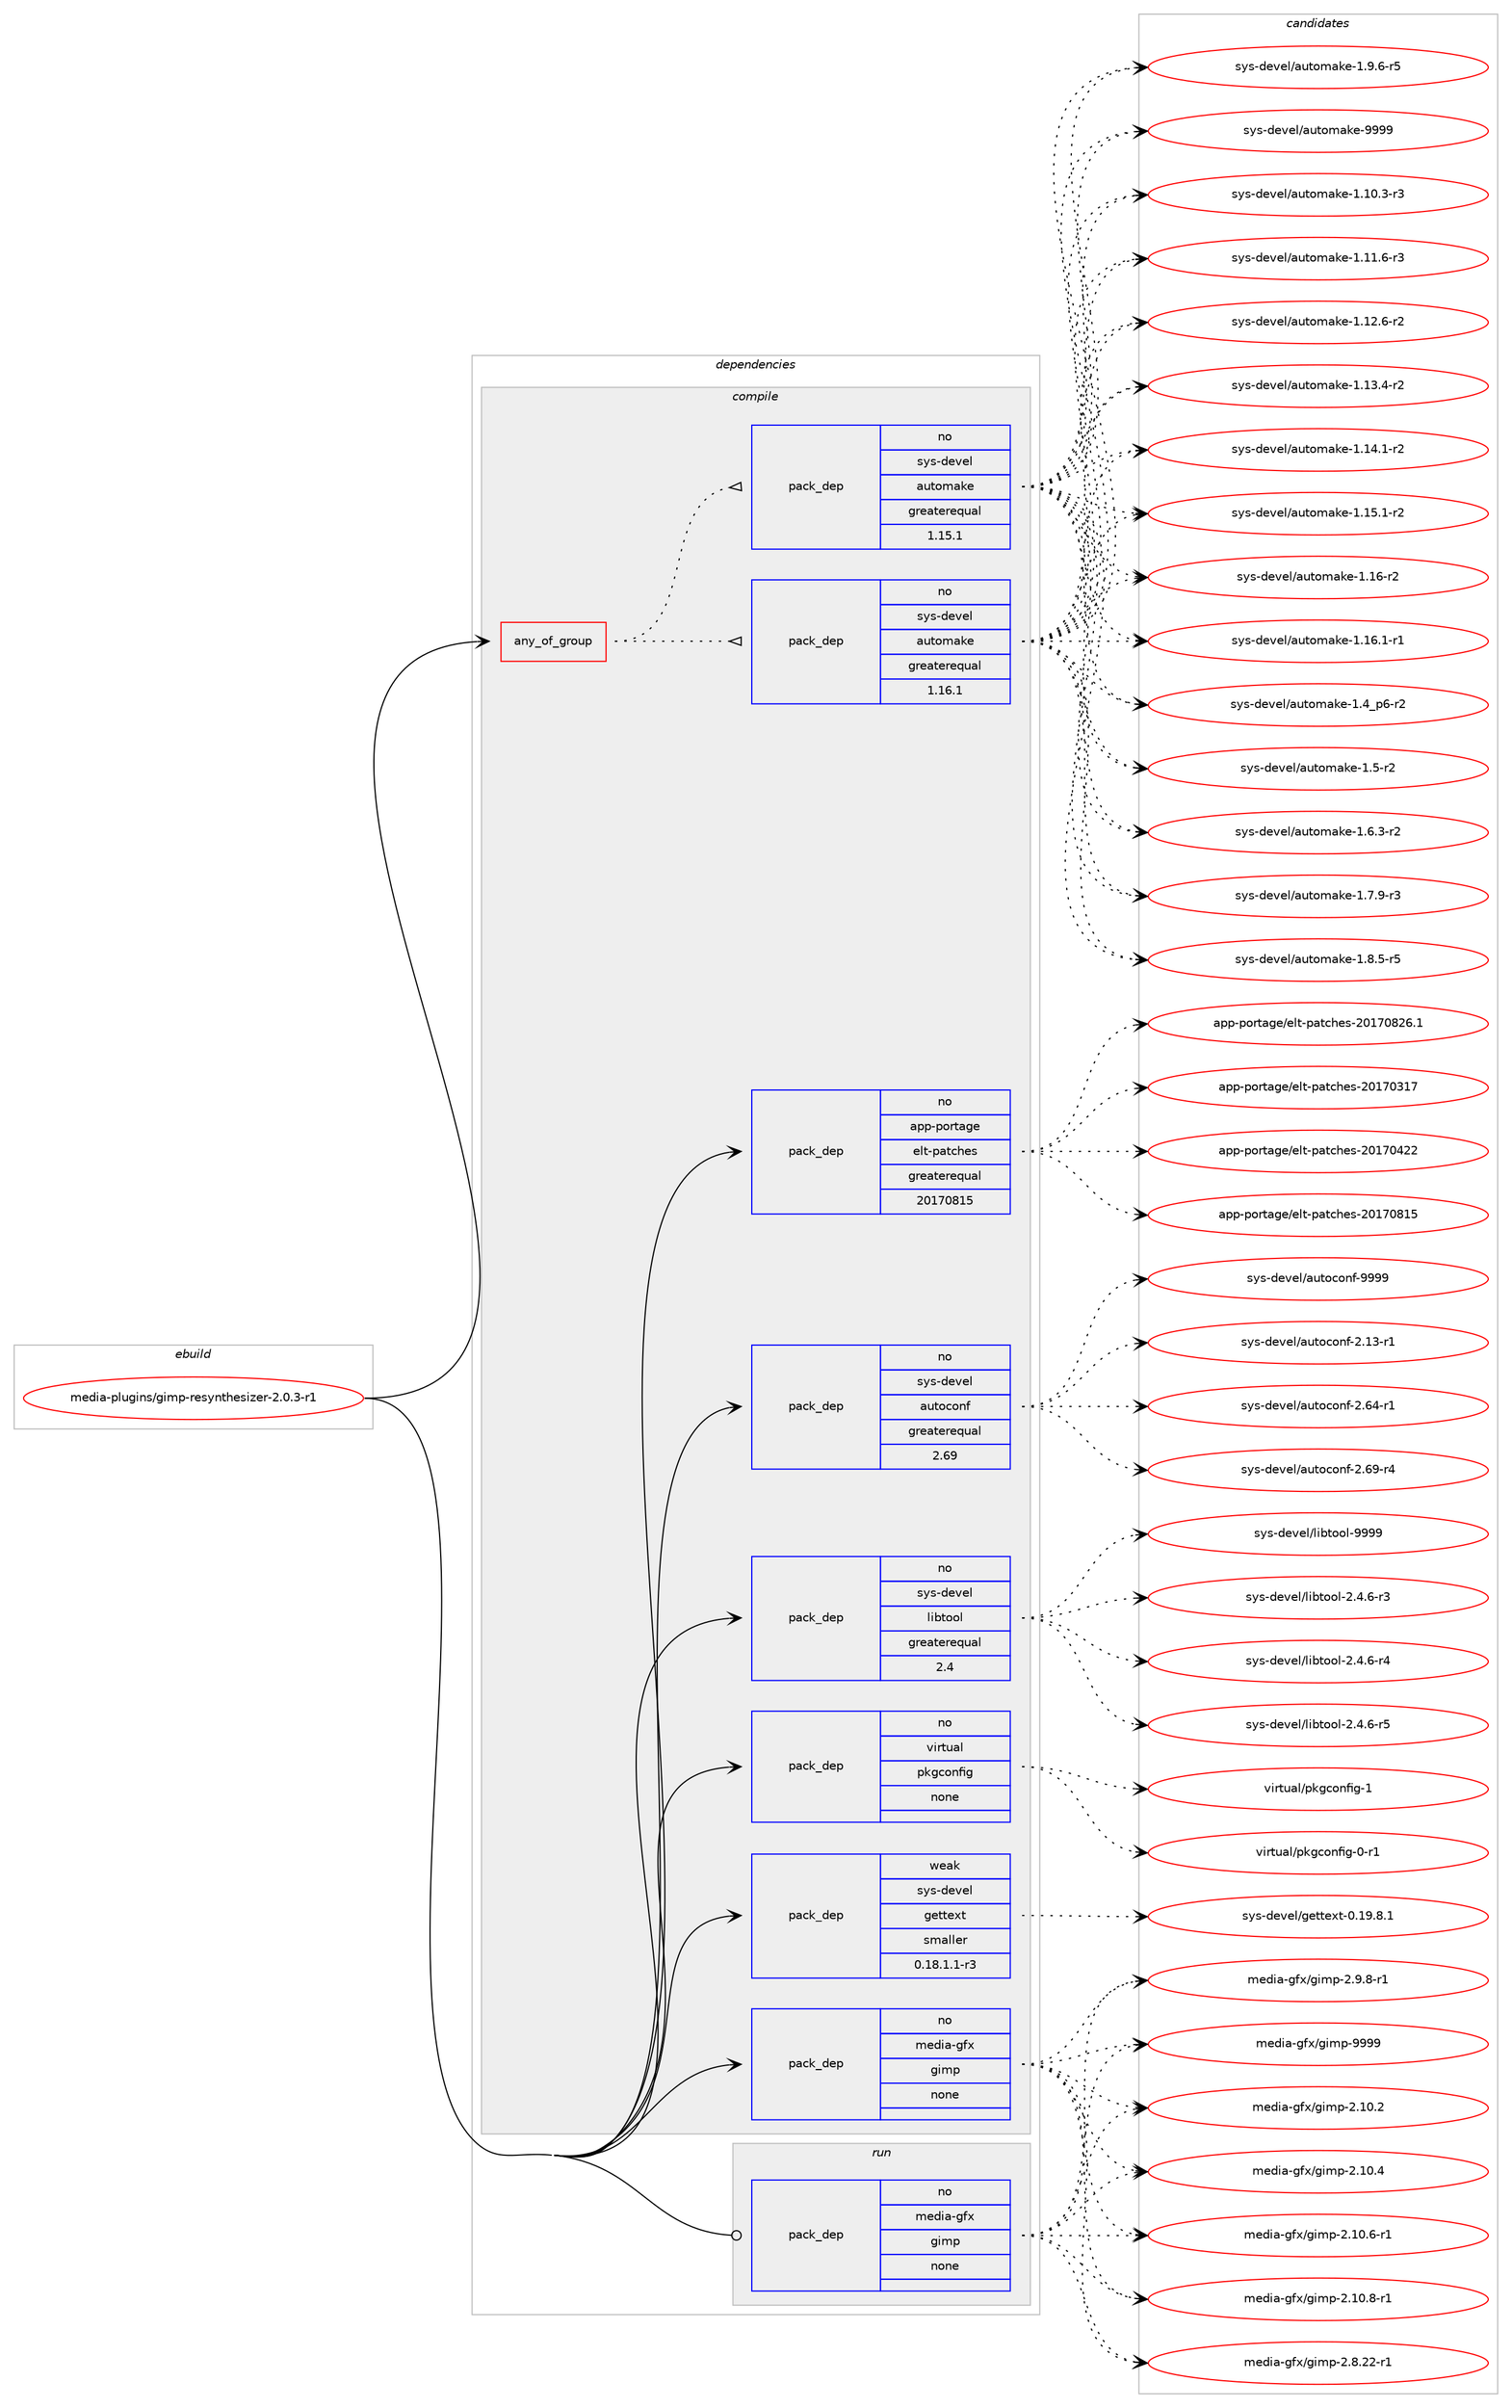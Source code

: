 digraph prolog {

# *************
# Graph options
# *************

newrank=true;
concentrate=true;
compound=true;
graph [rankdir=LR,fontname=Helvetica,fontsize=10,ranksep=1.5];#, ranksep=2.5, nodesep=0.2];
edge  [arrowhead=vee];
node  [fontname=Helvetica,fontsize=10];

# **********
# The ebuild
# **********

subgraph cluster_leftcol {
color=gray;
rank=same;
label=<<i>ebuild</i>>;
id [label="media-plugins/gimp-resynthesizer-2.0.3-r1", color=red, width=4, href="../media-plugins/gimp-resynthesizer-2.0.3-r1.svg"];
}

# ****************
# The dependencies
# ****************

subgraph cluster_midcol {
color=gray;
label=<<i>dependencies</i>>;
subgraph cluster_compile {
fillcolor="#eeeeee";
style=filled;
label=<<i>compile</i>>;
subgraph any25362 {
dependency1619660 [label=<<TABLE BORDER="0" CELLBORDER="1" CELLSPACING="0" CELLPADDING="4"><TR><TD CELLPADDING="10">any_of_group</TD></TR></TABLE>>, shape=none, color=red];subgraph pack1157228 {
dependency1619661 [label=<<TABLE BORDER="0" CELLBORDER="1" CELLSPACING="0" CELLPADDING="4" WIDTH="220"><TR><TD ROWSPAN="6" CELLPADDING="30">pack_dep</TD></TR><TR><TD WIDTH="110">no</TD></TR><TR><TD>sys-devel</TD></TR><TR><TD>automake</TD></TR><TR><TD>greaterequal</TD></TR><TR><TD>1.16.1</TD></TR></TABLE>>, shape=none, color=blue];
}
dependency1619660:e -> dependency1619661:w [weight=20,style="dotted",arrowhead="oinv"];
subgraph pack1157229 {
dependency1619662 [label=<<TABLE BORDER="0" CELLBORDER="1" CELLSPACING="0" CELLPADDING="4" WIDTH="220"><TR><TD ROWSPAN="6" CELLPADDING="30">pack_dep</TD></TR><TR><TD WIDTH="110">no</TD></TR><TR><TD>sys-devel</TD></TR><TR><TD>automake</TD></TR><TR><TD>greaterequal</TD></TR><TR><TD>1.15.1</TD></TR></TABLE>>, shape=none, color=blue];
}
dependency1619660:e -> dependency1619662:w [weight=20,style="dotted",arrowhead="oinv"];
}
id:e -> dependency1619660:w [weight=20,style="solid",arrowhead="vee"];
subgraph pack1157230 {
dependency1619663 [label=<<TABLE BORDER="0" CELLBORDER="1" CELLSPACING="0" CELLPADDING="4" WIDTH="220"><TR><TD ROWSPAN="6" CELLPADDING="30">pack_dep</TD></TR><TR><TD WIDTH="110">no</TD></TR><TR><TD>app-portage</TD></TR><TR><TD>elt-patches</TD></TR><TR><TD>greaterequal</TD></TR><TR><TD>20170815</TD></TR></TABLE>>, shape=none, color=blue];
}
id:e -> dependency1619663:w [weight=20,style="solid",arrowhead="vee"];
subgraph pack1157231 {
dependency1619664 [label=<<TABLE BORDER="0" CELLBORDER="1" CELLSPACING="0" CELLPADDING="4" WIDTH="220"><TR><TD ROWSPAN="6" CELLPADDING="30">pack_dep</TD></TR><TR><TD WIDTH="110">no</TD></TR><TR><TD>media-gfx</TD></TR><TR><TD>gimp</TD></TR><TR><TD>none</TD></TR><TR><TD></TD></TR></TABLE>>, shape=none, color=blue];
}
id:e -> dependency1619664:w [weight=20,style="solid",arrowhead="vee"];
subgraph pack1157232 {
dependency1619665 [label=<<TABLE BORDER="0" CELLBORDER="1" CELLSPACING="0" CELLPADDING="4" WIDTH="220"><TR><TD ROWSPAN="6" CELLPADDING="30">pack_dep</TD></TR><TR><TD WIDTH="110">no</TD></TR><TR><TD>sys-devel</TD></TR><TR><TD>autoconf</TD></TR><TR><TD>greaterequal</TD></TR><TR><TD>2.69</TD></TR></TABLE>>, shape=none, color=blue];
}
id:e -> dependency1619665:w [weight=20,style="solid",arrowhead="vee"];
subgraph pack1157233 {
dependency1619666 [label=<<TABLE BORDER="0" CELLBORDER="1" CELLSPACING="0" CELLPADDING="4" WIDTH="220"><TR><TD ROWSPAN="6" CELLPADDING="30">pack_dep</TD></TR><TR><TD WIDTH="110">no</TD></TR><TR><TD>sys-devel</TD></TR><TR><TD>libtool</TD></TR><TR><TD>greaterequal</TD></TR><TR><TD>2.4</TD></TR></TABLE>>, shape=none, color=blue];
}
id:e -> dependency1619666:w [weight=20,style="solid",arrowhead="vee"];
subgraph pack1157234 {
dependency1619667 [label=<<TABLE BORDER="0" CELLBORDER="1" CELLSPACING="0" CELLPADDING="4" WIDTH="220"><TR><TD ROWSPAN="6" CELLPADDING="30">pack_dep</TD></TR><TR><TD WIDTH="110">no</TD></TR><TR><TD>virtual</TD></TR><TR><TD>pkgconfig</TD></TR><TR><TD>none</TD></TR><TR><TD></TD></TR></TABLE>>, shape=none, color=blue];
}
id:e -> dependency1619667:w [weight=20,style="solid",arrowhead="vee"];
subgraph pack1157235 {
dependency1619668 [label=<<TABLE BORDER="0" CELLBORDER="1" CELLSPACING="0" CELLPADDING="4" WIDTH="220"><TR><TD ROWSPAN="6" CELLPADDING="30">pack_dep</TD></TR><TR><TD WIDTH="110">weak</TD></TR><TR><TD>sys-devel</TD></TR><TR><TD>gettext</TD></TR><TR><TD>smaller</TD></TR><TR><TD>0.18.1.1-r3</TD></TR></TABLE>>, shape=none, color=blue];
}
id:e -> dependency1619668:w [weight=20,style="solid",arrowhead="vee"];
}
subgraph cluster_compileandrun {
fillcolor="#eeeeee";
style=filled;
label=<<i>compile and run</i>>;
}
subgraph cluster_run {
fillcolor="#eeeeee";
style=filled;
label=<<i>run</i>>;
subgraph pack1157236 {
dependency1619669 [label=<<TABLE BORDER="0" CELLBORDER="1" CELLSPACING="0" CELLPADDING="4" WIDTH="220"><TR><TD ROWSPAN="6" CELLPADDING="30">pack_dep</TD></TR><TR><TD WIDTH="110">no</TD></TR><TR><TD>media-gfx</TD></TR><TR><TD>gimp</TD></TR><TR><TD>none</TD></TR><TR><TD></TD></TR></TABLE>>, shape=none, color=blue];
}
id:e -> dependency1619669:w [weight=20,style="solid",arrowhead="odot"];
}
}

# **************
# The candidates
# **************

subgraph cluster_choices {
rank=same;
color=gray;
label=<<i>candidates</i>>;

subgraph choice1157228 {
color=black;
nodesep=1;
choice11512111545100101118101108479711711611110997107101454946494846514511451 [label="sys-devel/automake-1.10.3-r3", color=red, width=4,href="../sys-devel/automake-1.10.3-r3.svg"];
choice11512111545100101118101108479711711611110997107101454946494946544511451 [label="sys-devel/automake-1.11.6-r3", color=red, width=4,href="../sys-devel/automake-1.11.6-r3.svg"];
choice11512111545100101118101108479711711611110997107101454946495046544511450 [label="sys-devel/automake-1.12.6-r2", color=red, width=4,href="../sys-devel/automake-1.12.6-r2.svg"];
choice11512111545100101118101108479711711611110997107101454946495146524511450 [label="sys-devel/automake-1.13.4-r2", color=red, width=4,href="../sys-devel/automake-1.13.4-r2.svg"];
choice11512111545100101118101108479711711611110997107101454946495246494511450 [label="sys-devel/automake-1.14.1-r2", color=red, width=4,href="../sys-devel/automake-1.14.1-r2.svg"];
choice11512111545100101118101108479711711611110997107101454946495346494511450 [label="sys-devel/automake-1.15.1-r2", color=red, width=4,href="../sys-devel/automake-1.15.1-r2.svg"];
choice1151211154510010111810110847971171161111099710710145494649544511450 [label="sys-devel/automake-1.16-r2", color=red, width=4,href="../sys-devel/automake-1.16-r2.svg"];
choice11512111545100101118101108479711711611110997107101454946495446494511449 [label="sys-devel/automake-1.16.1-r1", color=red, width=4,href="../sys-devel/automake-1.16.1-r1.svg"];
choice115121115451001011181011084797117116111109971071014549465295112544511450 [label="sys-devel/automake-1.4_p6-r2", color=red, width=4,href="../sys-devel/automake-1.4_p6-r2.svg"];
choice11512111545100101118101108479711711611110997107101454946534511450 [label="sys-devel/automake-1.5-r2", color=red, width=4,href="../sys-devel/automake-1.5-r2.svg"];
choice115121115451001011181011084797117116111109971071014549465446514511450 [label="sys-devel/automake-1.6.3-r2", color=red, width=4,href="../sys-devel/automake-1.6.3-r2.svg"];
choice115121115451001011181011084797117116111109971071014549465546574511451 [label="sys-devel/automake-1.7.9-r3", color=red, width=4,href="../sys-devel/automake-1.7.9-r3.svg"];
choice115121115451001011181011084797117116111109971071014549465646534511453 [label="sys-devel/automake-1.8.5-r5", color=red, width=4,href="../sys-devel/automake-1.8.5-r5.svg"];
choice115121115451001011181011084797117116111109971071014549465746544511453 [label="sys-devel/automake-1.9.6-r5", color=red, width=4,href="../sys-devel/automake-1.9.6-r5.svg"];
choice115121115451001011181011084797117116111109971071014557575757 [label="sys-devel/automake-9999", color=red, width=4,href="../sys-devel/automake-9999.svg"];
dependency1619661:e -> choice11512111545100101118101108479711711611110997107101454946494846514511451:w [style=dotted,weight="100"];
dependency1619661:e -> choice11512111545100101118101108479711711611110997107101454946494946544511451:w [style=dotted,weight="100"];
dependency1619661:e -> choice11512111545100101118101108479711711611110997107101454946495046544511450:w [style=dotted,weight="100"];
dependency1619661:e -> choice11512111545100101118101108479711711611110997107101454946495146524511450:w [style=dotted,weight="100"];
dependency1619661:e -> choice11512111545100101118101108479711711611110997107101454946495246494511450:w [style=dotted,weight="100"];
dependency1619661:e -> choice11512111545100101118101108479711711611110997107101454946495346494511450:w [style=dotted,weight="100"];
dependency1619661:e -> choice1151211154510010111810110847971171161111099710710145494649544511450:w [style=dotted,weight="100"];
dependency1619661:e -> choice11512111545100101118101108479711711611110997107101454946495446494511449:w [style=dotted,weight="100"];
dependency1619661:e -> choice115121115451001011181011084797117116111109971071014549465295112544511450:w [style=dotted,weight="100"];
dependency1619661:e -> choice11512111545100101118101108479711711611110997107101454946534511450:w [style=dotted,weight="100"];
dependency1619661:e -> choice115121115451001011181011084797117116111109971071014549465446514511450:w [style=dotted,weight="100"];
dependency1619661:e -> choice115121115451001011181011084797117116111109971071014549465546574511451:w [style=dotted,weight="100"];
dependency1619661:e -> choice115121115451001011181011084797117116111109971071014549465646534511453:w [style=dotted,weight="100"];
dependency1619661:e -> choice115121115451001011181011084797117116111109971071014549465746544511453:w [style=dotted,weight="100"];
dependency1619661:e -> choice115121115451001011181011084797117116111109971071014557575757:w [style=dotted,weight="100"];
}
subgraph choice1157229 {
color=black;
nodesep=1;
choice11512111545100101118101108479711711611110997107101454946494846514511451 [label="sys-devel/automake-1.10.3-r3", color=red, width=4,href="../sys-devel/automake-1.10.3-r3.svg"];
choice11512111545100101118101108479711711611110997107101454946494946544511451 [label="sys-devel/automake-1.11.6-r3", color=red, width=4,href="../sys-devel/automake-1.11.6-r3.svg"];
choice11512111545100101118101108479711711611110997107101454946495046544511450 [label="sys-devel/automake-1.12.6-r2", color=red, width=4,href="../sys-devel/automake-1.12.6-r2.svg"];
choice11512111545100101118101108479711711611110997107101454946495146524511450 [label="sys-devel/automake-1.13.4-r2", color=red, width=4,href="../sys-devel/automake-1.13.4-r2.svg"];
choice11512111545100101118101108479711711611110997107101454946495246494511450 [label="sys-devel/automake-1.14.1-r2", color=red, width=4,href="../sys-devel/automake-1.14.1-r2.svg"];
choice11512111545100101118101108479711711611110997107101454946495346494511450 [label="sys-devel/automake-1.15.1-r2", color=red, width=4,href="../sys-devel/automake-1.15.1-r2.svg"];
choice1151211154510010111810110847971171161111099710710145494649544511450 [label="sys-devel/automake-1.16-r2", color=red, width=4,href="../sys-devel/automake-1.16-r2.svg"];
choice11512111545100101118101108479711711611110997107101454946495446494511449 [label="sys-devel/automake-1.16.1-r1", color=red, width=4,href="../sys-devel/automake-1.16.1-r1.svg"];
choice115121115451001011181011084797117116111109971071014549465295112544511450 [label="sys-devel/automake-1.4_p6-r2", color=red, width=4,href="../sys-devel/automake-1.4_p6-r2.svg"];
choice11512111545100101118101108479711711611110997107101454946534511450 [label="sys-devel/automake-1.5-r2", color=red, width=4,href="../sys-devel/automake-1.5-r2.svg"];
choice115121115451001011181011084797117116111109971071014549465446514511450 [label="sys-devel/automake-1.6.3-r2", color=red, width=4,href="../sys-devel/automake-1.6.3-r2.svg"];
choice115121115451001011181011084797117116111109971071014549465546574511451 [label="sys-devel/automake-1.7.9-r3", color=red, width=4,href="../sys-devel/automake-1.7.9-r3.svg"];
choice115121115451001011181011084797117116111109971071014549465646534511453 [label="sys-devel/automake-1.8.5-r5", color=red, width=4,href="../sys-devel/automake-1.8.5-r5.svg"];
choice115121115451001011181011084797117116111109971071014549465746544511453 [label="sys-devel/automake-1.9.6-r5", color=red, width=4,href="../sys-devel/automake-1.9.6-r5.svg"];
choice115121115451001011181011084797117116111109971071014557575757 [label="sys-devel/automake-9999", color=red, width=4,href="../sys-devel/automake-9999.svg"];
dependency1619662:e -> choice11512111545100101118101108479711711611110997107101454946494846514511451:w [style=dotted,weight="100"];
dependency1619662:e -> choice11512111545100101118101108479711711611110997107101454946494946544511451:w [style=dotted,weight="100"];
dependency1619662:e -> choice11512111545100101118101108479711711611110997107101454946495046544511450:w [style=dotted,weight="100"];
dependency1619662:e -> choice11512111545100101118101108479711711611110997107101454946495146524511450:w [style=dotted,weight="100"];
dependency1619662:e -> choice11512111545100101118101108479711711611110997107101454946495246494511450:w [style=dotted,weight="100"];
dependency1619662:e -> choice11512111545100101118101108479711711611110997107101454946495346494511450:w [style=dotted,weight="100"];
dependency1619662:e -> choice1151211154510010111810110847971171161111099710710145494649544511450:w [style=dotted,weight="100"];
dependency1619662:e -> choice11512111545100101118101108479711711611110997107101454946495446494511449:w [style=dotted,weight="100"];
dependency1619662:e -> choice115121115451001011181011084797117116111109971071014549465295112544511450:w [style=dotted,weight="100"];
dependency1619662:e -> choice11512111545100101118101108479711711611110997107101454946534511450:w [style=dotted,weight="100"];
dependency1619662:e -> choice115121115451001011181011084797117116111109971071014549465446514511450:w [style=dotted,weight="100"];
dependency1619662:e -> choice115121115451001011181011084797117116111109971071014549465546574511451:w [style=dotted,weight="100"];
dependency1619662:e -> choice115121115451001011181011084797117116111109971071014549465646534511453:w [style=dotted,weight="100"];
dependency1619662:e -> choice115121115451001011181011084797117116111109971071014549465746544511453:w [style=dotted,weight="100"];
dependency1619662:e -> choice115121115451001011181011084797117116111109971071014557575757:w [style=dotted,weight="100"];
}
subgraph choice1157230 {
color=black;
nodesep=1;
choice97112112451121111141169710310147101108116451129711699104101115455048495548514955 [label="app-portage/elt-patches-20170317", color=red, width=4,href="../app-portage/elt-patches-20170317.svg"];
choice97112112451121111141169710310147101108116451129711699104101115455048495548525050 [label="app-portage/elt-patches-20170422", color=red, width=4,href="../app-portage/elt-patches-20170422.svg"];
choice97112112451121111141169710310147101108116451129711699104101115455048495548564953 [label="app-portage/elt-patches-20170815", color=red, width=4,href="../app-portage/elt-patches-20170815.svg"];
choice971121124511211111411697103101471011081164511297116991041011154550484955485650544649 [label="app-portage/elt-patches-20170826.1", color=red, width=4,href="../app-portage/elt-patches-20170826.1.svg"];
dependency1619663:e -> choice97112112451121111141169710310147101108116451129711699104101115455048495548514955:w [style=dotted,weight="100"];
dependency1619663:e -> choice97112112451121111141169710310147101108116451129711699104101115455048495548525050:w [style=dotted,weight="100"];
dependency1619663:e -> choice97112112451121111141169710310147101108116451129711699104101115455048495548564953:w [style=dotted,weight="100"];
dependency1619663:e -> choice971121124511211111411697103101471011081164511297116991041011154550484955485650544649:w [style=dotted,weight="100"];
}
subgraph choice1157231 {
color=black;
nodesep=1;
choice10910110010597451031021204710310510911245504649484650 [label="media-gfx/gimp-2.10.2", color=red, width=4,href="../media-gfx/gimp-2.10.2.svg"];
choice10910110010597451031021204710310510911245504649484652 [label="media-gfx/gimp-2.10.4", color=red, width=4,href="../media-gfx/gimp-2.10.4.svg"];
choice109101100105974510310212047103105109112455046494846544511449 [label="media-gfx/gimp-2.10.6-r1", color=red, width=4,href="../media-gfx/gimp-2.10.6-r1.svg"];
choice109101100105974510310212047103105109112455046494846564511449 [label="media-gfx/gimp-2.10.8-r1", color=red, width=4,href="../media-gfx/gimp-2.10.8-r1.svg"];
choice109101100105974510310212047103105109112455046564650504511449 [label="media-gfx/gimp-2.8.22-r1", color=red, width=4,href="../media-gfx/gimp-2.8.22-r1.svg"];
choice1091011001059745103102120471031051091124550465746564511449 [label="media-gfx/gimp-2.9.8-r1", color=red, width=4,href="../media-gfx/gimp-2.9.8-r1.svg"];
choice1091011001059745103102120471031051091124557575757 [label="media-gfx/gimp-9999", color=red, width=4,href="../media-gfx/gimp-9999.svg"];
dependency1619664:e -> choice10910110010597451031021204710310510911245504649484650:w [style=dotted,weight="100"];
dependency1619664:e -> choice10910110010597451031021204710310510911245504649484652:w [style=dotted,weight="100"];
dependency1619664:e -> choice109101100105974510310212047103105109112455046494846544511449:w [style=dotted,weight="100"];
dependency1619664:e -> choice109101100105974510310212047103105109112455046494846564511449:w [style=dotted,weight="100"];
dependency1619664:e -> choice109101100105974510310212047103105109112455046564650504511449:w [style=dotted,weight="100"];
dependency1619664:e -> choice1091011001059745103102120471031051091124550465746564511449:w [style=dotted,weight="100"];
dependency1619664:e -> choice1091011001059745103102120471031051091124557575757:w [style=dotted,weight="100"];
}
subgraph choice1157232 {
color=black;
nodesep=1;
choice1151211154510010111810110847971171161119911111010245504649514511449 [label="sys-devel/autoconf-2.13-r1", color=red, width=4,href="../sys-devel/autoconf-2.13-r1.svg"];
choice1151211154510010111810110847971171161119911111010245504654524511449 [label="sys-devel/autoconf-2.64-r1", color=red, width=4,href="../sys-devel/autoconf-2.64-r1.svg"];
choice1151211154510010111810110847971171161119911111010245504654574511452 [label="sys-devel/autoconf-2.69-r4", color=red, width=4,href="../sys-devel/autoconf-2.69-r4.svg"];
choice115121115451001011181011084797117116111991111101024557575757 [label="sys-devel/autoconf-9999", color=red, width=4,href="../sys-devel/autoconf-9999.svg"];
dependency1619665:e -> choice1151211154510010111810110847971171161119911111010245504649514511449:w [style=dotted,weight="100"];
dependency1619665:e -> choice1151211154510010111810110847971171161119911111010245504654524511449:w [style=dotted,weight="100"];
dependency1619665:e -> choice1151211154510010111810110847971171161119911111010245504654574511452:w [style=dotted,weight="100"];
dependency1619665:e -> choice115121115451001011181011084797117116111991111101024557575757:w [style=dotted,weight="100"];
}
subgraph choice1157233 {
color=black;
nodesep=1;
choice1151211154510010111810110847108105981161111111084550465246544511451 [label="sys-devel/libtool-2.4.6-r3", color=red, width=4,href="../sys-devel/libtool-2.4.6-r3.svg"];
choice1151211154510010111810110847108105981161111111084550465246544511452 [label="sys-devel/libtool-2.4.6-r4", color=red, width=4,href="../sys-devel/libtool-2.4.6-r4.svg"];
choice1151211154510010111810110847108105981161111111084550465246544511453 [label="sys-devel/libtool-2.4.6-r5", color=red, width=4,href="../sys-devel/libtool-2.4.6-r5.svg"];
choice1151211154510010111810110847108105981161111111084557575757 [label="sys-devel/libtool-9999", color=red, width=4,href="../sys-devel/libtool-9999.svg"];
dependency1619666:e -> choice1151211154510010111810110847108105981161111111084550465246544511451:w [style=dotted,weight="100"];
dependency1619666:e -> choice1151211154510010111810110847108105981161111111084550465246544511452:w [style=dotted,weight="100"];
dependency1619666:e -> choice1151211154510010111810110847108105981161111111084550465246544511453:w [style=dotted,weight="100"];
dependency1619666:e -> choice1151211154510010111810110847108105981161111111084557575757:w [style=dotted,weight="100"];
}
subgraph choice1157234 {
color=black;
nodesep=1;
choice11810511411611797108471121071039911111010210510345484511449 [label="virtual/pkgconfig-0-r1", color=red, width=4,href="../virtual/pkgconfig-0-r1.svg"];
choice1181051141161179710847112107103991111101021051034549 [label="virtual/pkgconfig-1", color=red, width=4,href="../virtual/pkgconfig-1.svg"];
dependency1619667:e -> choice11810511411611797108471121071039911111010210510345484511449:w [style=dotted,weight="100"];
dependency1619667:e -> choice1181051141161179710847112107103991111101021051034549:w [style=dotted,weight="100"];
}
subgraph choice1157235 {
color=black;
nodesep=1;
choice1151211154510010111810110847103101116116101120116454846495746564649 [label="sys-devel/gettext-0.19.8.1", color=red, width=4,href="../sys-devel/gettext-0.19.8.1.svg"];
dependency1619668:e -> choice1151211154510010111810110847103101116116101120116454846495746564649:w [style=dotted,weight="100"];
}
subgraph choice1157236 {
color=black;
nodesep=1;
choice10910110010597451031021204710310510911245504649484650 [label="media-gfx/gimp-2.10.2", color=red, width=4,href="../media-gfx/gimp-2.10.2.svg"];
choice10910110010597451031021204710310510911245504649484652 [label="media-gfx/gimp-2.10.4", color=red, width=4,href="../media-gfx/gimp-2.10.4.svg"];
choice109101100105974510310212047103105109112455046494846544511449 [label="media-gfx/gimp-2.10.6-r1", color=red, width=4,href="../media-gfx/gimp-2.10.6-r1.svg"];
choice109101100105974510310212047103105109112455046494846564511449 [label="media-gfx/gimp-2.10.8-r1", color=red, width=4,href="../media-gfx/gimp-2.10.8-r1.svg"];
choice109101100105974510310212047103105109112455046564650504511449 [label="media-gfx/gimp-2.8.22-r1", color=red, width=4,href="../media-gfx/gimp-2.8.22-r1.svg"];
choice1091011001059745103102120471031051091124550465746564511449 [label="media-gfx/gimp-2.9.8-r1", color=red, width=4,href="../media-gfx/gimp-2.9.8-r1.svg"];
choice1091011001059745103102120471031051091124557575757 [label="media-gfx/gimp-9999", color=red, width=4,href="../media-gfx/gimp-9999.svg"];
dependency1619669:e -> choice10910110010597451031021204710310510911245504649484650:w [style=dotted,weight="100"];
dependency1619669:e -> choice10910110010597451031021204710310510911245504649484652:w [style=dotted,weight="100"];
dependency1619669:e -> choice109101100105974510310212047103105109112455046494846544511449:w [style=dotted,weight="100"];
dependency1619669:e -> choice109101100105974510310212047103105109112455046494846564511449:w [style=dotted,weight="100"];
dependency1619669:e -> choice109101100105974510310212047103105109112455046564650504511449:w [style=dotted,weight="100"];
dependency1619669:e -> choice1091011001059745103102120471031051091124550465746564511449:w [style=dotted,weight="100"];
dependency1619669:e -> choice1091011001059745103102120471031051091124557575757:w [style=dotted,weight="100"];
}
}

}
